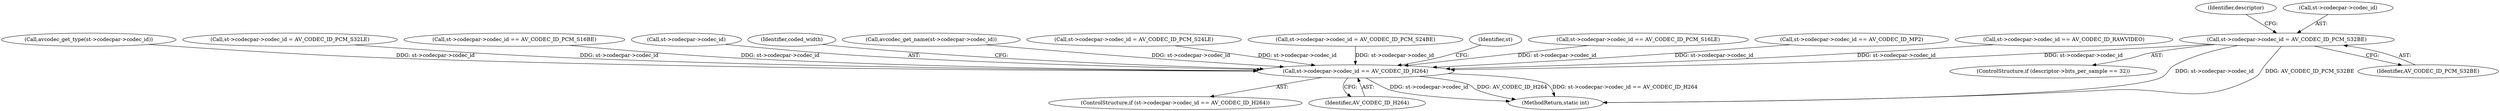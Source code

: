 digraph "0_FFmpeg_bab0716c7f4793ec42e05a5aa7e80d82a0dd4e75@pointer" {
"1001808" [label="(Call,st->codecpar->codec_id = AV_CODEC_ID_PCM_S32BE)"];
"1001925" [label="(Call,st->codecpar->codec_id == AV_CODEC_ID_H264)"];
"1001865" [label="(Call,avcodec_get_type(st->codecpar->codec_id))"];
"1001765" [label="(Call,st->codecpar->codec_id = AV_CODEC_ID_PCM_S32LE)"];
"1001898" [label="(Identifier,descriptor)"];
"1001809" [label="(Call,st->codecpar->codec_id)"];
"1001774" [label="(Call,st->codecpar->codec_id == AV_CODEC_ID_PCM_S16BE)"];
"1001926" [label="(Call,st->codecpar->codec_id)"];
"1001808" [label="(Call,st->codecpar->codec_id = AV_CODEC_ID_PCM_S32BE)"];
"1001924" [label="(ControlStructure,if (st->codecpar->codec_id == AV_CODEC_ID_H264))"];
"1001935" [label="(Identifier,coded_width)"];
"1001931" [label="(Identifier,AV_CODEC_ID_H264)"];
"1001085" [label="(Call,avcodec_get_name(st->codecpar->codec_id))"];
"1001925" [label="(Call,st->codecpar->codec_id == AV_CODEC_ID_H264)"];
"1001751" [label="(Call,st->codecpar->codec_id = AV_CODEC_ID_PCM_S24LE)"];
"1001802" [label="(ControlStructure,if (descriptor->bits_per_sample == 32))"];
"1001989" [label="(MethodReturn,static int)"];
"1001794" [label="(Call,st->codecpar->codec_id = AV_CODEC_ID_PCM_S24BE)"];
"1001968" [label="(Identifier,st)"];
"1001731" [label="(Call,st->codecpar->codec_id == AV_CODEC_ID_PCM_S16LE)"];
"1001817" [label="(Call,st->codecpar->codec_id == AV_CODEC_ID_MP2)"];
"1001814" [label="(Identifier,AV_CODEC_ID_PCM_S32BE)"];
"1001412" [label="(Call,st->codecpar->codec_id == AV_CODEC_ID_RAWVIDEO)"];
"1001808" -> "1001802"  [label="AST: "];
"1001808" -> "1001814"  [label="CFG: "];
"1001809" -> "1001808"  [label="AST: "];
"1001814" -> "1001808"  [label="AST: "];
"1001898" -> "1001808"  [label="CFG: "];
"1001808" -> "1001989"  [label="DDG: st->codecpar->codec_id"];
"1001808" -> "1001989"  [label="DDG: AV_CODEC_ID_PCM_S32BE"];
"1001808" -> "1001925"  [label="DDG: st->codecpar->codec_id"];
"1001925" -> "1001924"  [label="AST: "];
"1001925" -> "1001931"  [label="CFG: "];
"1001926" -> "1001925"  [label="AST: "];
"1001931" -> "1001925"  [label="AST: "];
"1001935" -> "1001925"  [label="CFG: "];
"1001968" -> "1001925"  [label="CFG: "];
"1001925" -> "1001989"  [label="DDG: st->codecpar->codec_id"];
"1001925" -> "1001989"  [label="DDG: AV_CODEC_ID_H264"];
"1001925" -> "1001989"  [label="DDG: st->codecpar->codec_id == AV_CODEC_ID_H264"];
"1001765" -> "1001925"  [label="DDG: st->codecpar->codec_id"];
"1001751" -> "1001925"  [label="DDG: st->codecpar->codec_id"];
"1001085" -> "1001925"  [label="DDG: st->codecpar->codec_id"];
"1001731" -> "1001925"  [label="DDG: st->codecpar->codec_id"];
"1001794" -> "1001925"  [label="DDG: st->codecpar->codec_id"];
"1001865" -> "1001925"  [label="DDG: st->codecpar->codec_id"];
"1001774" -> "1001925"  [label="DDG: st->codecpar->codec_id"];
"1001412" -> "1001925"  [label="DDG: st->codecpar->codec_id"];
"1001817" -> "1001925"  [label="DDG: st->codecpar->codec_id"];
}
